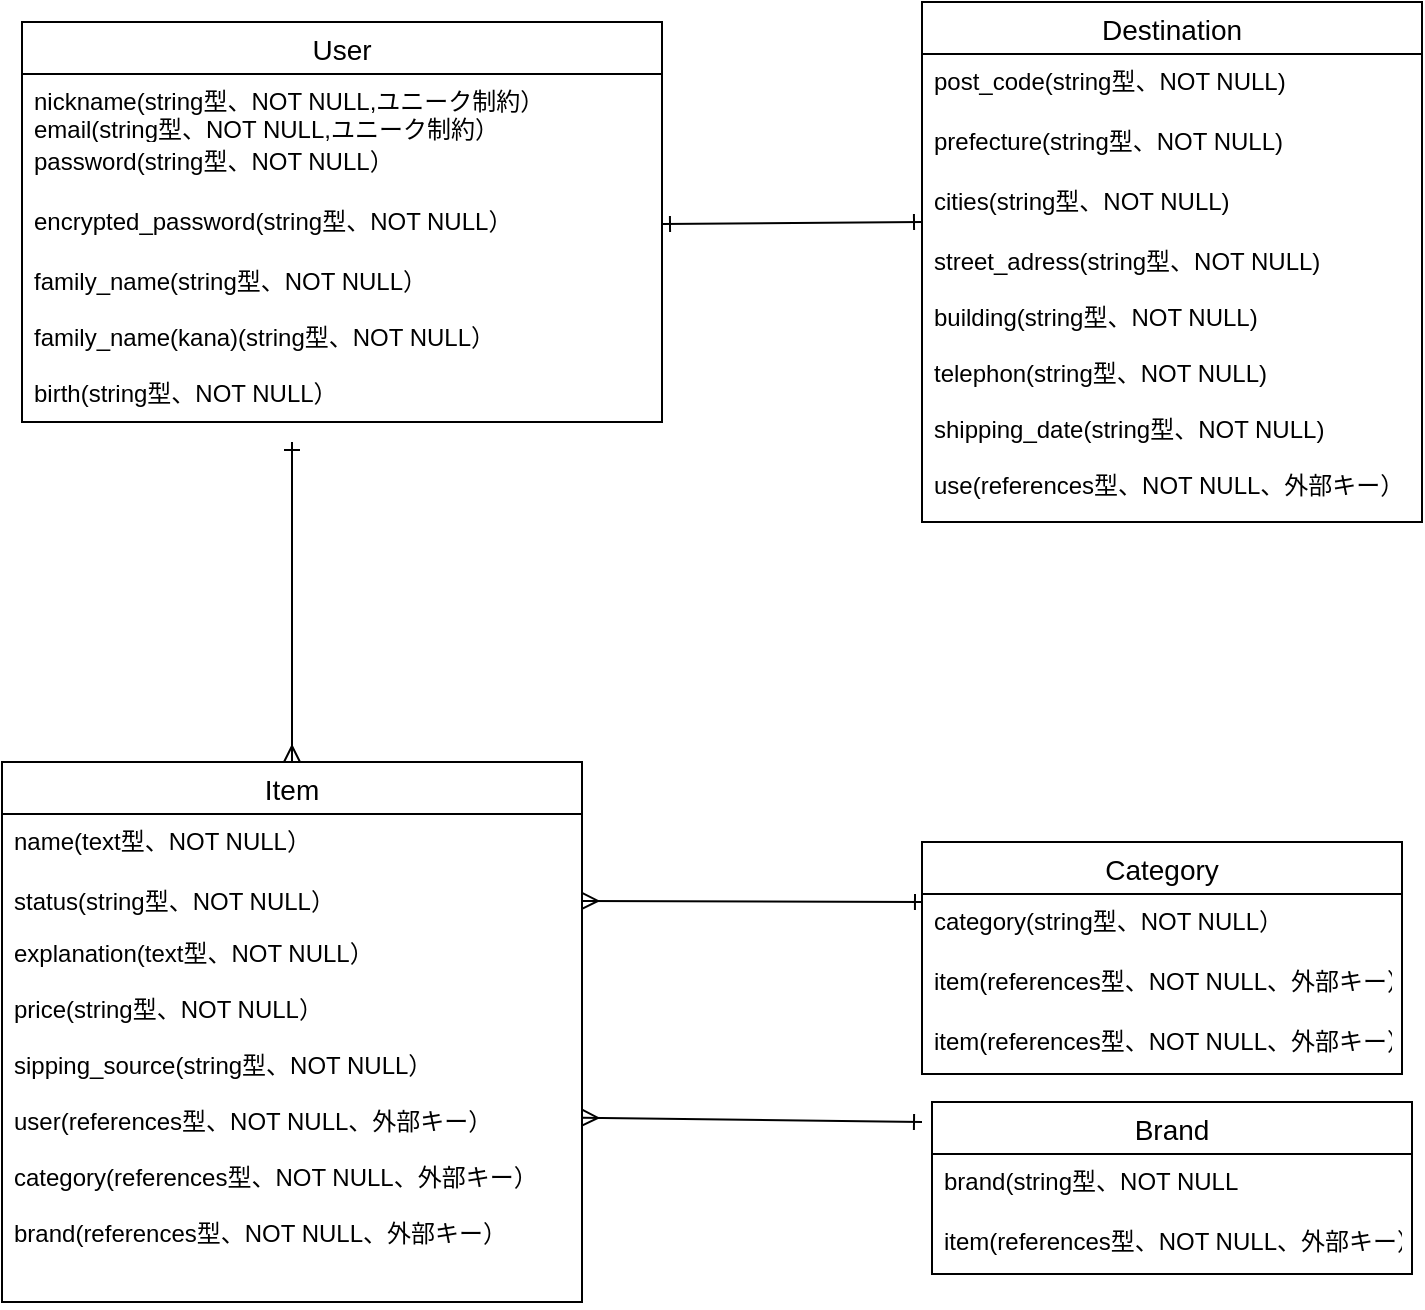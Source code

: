<mxfile>
    <diagram id="pUebRGRBEiVbnDIpRe2j" name="ページ1">
        <mxGraphModel dx="936" dy="667" grid="1" gridSize="10" guides="1" tooltips="1" connect="1" arrows="1" fold="1" page="1" pageScale="1" pageWidth="827" pageHeight="1169" math="0" shadow="0">
            <root>
                <mxCell id="0"/>
                <mxCell id="1" parent="0"/>
                <mxCell id="2" value="User" style="swimlane;fontStyle=0;childLayout=stackLayout;horizontal=1;startSize=26;horizontalStack=0;resizeParent=1;resizeParentMax=0;resizeLast=0;collapsible=1;marginBottom=0;align=center;fontSize=14;" vertex="1" parent="1">
                    <mxGeometry x="40" y="360" width="320" height="200" as="geometry"/>
                </mxCell>
                <mxCell id="3" value="nickname(string型、NOT NULL,ユニーク制約）&#10;email(string型、NOT NULL,ユニーク制約）&#10;&#10;" style="text;strokeColor=none;fillColor=none;spacingLeft=4;spacingRight=4;overflow=hidden;rotatable=0;points=[[0,0.5],[1,0.5]];portConstraint=eastwest;fontSize=12;" vertex="1" parent="2">
                    <mxGeometry y="26" width="320" height="30" as="geometry"/>
                </mxCell>
                <mxCell id="5" value="password(string型、NOT NULL）" style="text;strokeColor=none;fillColor=none;spacingLeft=4;spacingRight=4;overflow=hidden;rotatable=0;points=[[0,0.5],[1,0.5]];portConstraint=eastwest;fontSize=12;" vertex="1" parent="2">
                    <mxGeometry y="56" width="320" height="30" as="geometry"/>
                </mxCell>
                <mxCell id="37" value="encrypted_password(string型、NOT NULL）" style="text;strokeColor=none;fillColor=none;spacingLeft=4;spacingRight=4;overflow=hidden;rotatable=0;points=[[0,0.5],[1,0.5]];portConstraint=eastwest;fontSize=12;" vertex="1" parent="2">
                    <mxGeometry y="86" width="320" height="30" as="geometry"/>
                </mxCell>
                <mxCell id="7" value="family_name(string型、NOT NULL）&#10;&#10;family_name(kana)(string型、NOT NULL）&#10;&#10;birth(string型、NOT NULL）&#10;&#10;&#10;&#10;&#10;" style="text;strokeColor=none;fillColor=none;spacingLeft=4;spacingRight=4;overflow=hidden;rotatable=0;points=[[0,0.5],[1,0.5]];portConstraint=eastwest;fontSize=12;" vertex="1" parent="2">
                    <mxGeometry y="116" width="320" height="84" as="geometry"/>
                </mxCell>
                <mxCell id="42" style="edgeStyle=none;html=1;endArrow=ERone;endFill=0;startArrow=ERmany;startFill=0;" edge="1" parent="1" source="16">
                    <mxGeometry relative="1" as="geometry">
                        <mxPoint x="175" y="570" as="targetPoint"/>
                    </mxGeometry>
                </mxCell>
                <mxCell id="16" value="Item" style="swimlane;fontStyle=0;childLayout=stackLayout;horizontal=1;startSize=26;horizontalStack=0;resizeParent=1;resizeParentMax=0;resizeLast=0;collapsible=1;marginBottom=0;align=center;fontSize=14;" vertex="1" parent="1">
                    <mxGeometry x="30" y="730" width="290" height="270" as="geometry"/>
                </mxCell>
                <mxCell id="17" value="name(text型、NOT NULL）" style="text;strokeColor=none;fillColor=none;spacingLeft=4;spacingRight=4;overflow=hidden;rotatable=0;points=[[0,0.5],[1,0.5]];portConstraint=eastwest;fontSize=12;" vertex="1" parent="16">
                    <mxGeometry y="26" width="290" height="30" as="geometry"/>
                </mxCell>
                <mxCell id="18" value="status(string型、NOT NULL）" style="text;strokeColor=none;fillColor=none;spacingLeft=4;spacingRight=4;overflow=hidden;rotatable=0;points=[[0,0.5],[1,0.5]];portConstraint=eastwest;fontSize=12;" vertex="1" parent="16">
                    <mxGeometry y="56" width="290" height="26" as="geometry"/>
                </mxCell>
                <mxCell id="19" value="explanation(text型、NOT NULL）&#10;&#10;price(string型、NOT NULL）&#10;&#10;sipping_source(string型、NOT NULL）&#10;&#10;user(references型、NOT NULL、外部キー）&#10;&#10;category(references型、NOT NULL、外部キー）&#10;&#10;brand(references型、NOT NULL、外部キー）" style="text;strokeColor=none;fillColor=none;spacingLeft=4;spacingRight=4;overflow=hidden;rotatable=0;points=[[0,0.5],[1,0.5]];portConstraint=eastwest;fontSize=12;" vertex="1" parent="16">
                    <mxGeometry y="82" width="290" height="188" as="geometry"/>
                </mxCell>
                <mxCell id="20" value="Destination" style="swimlane;fontStyle=0;childLayout=stackLayout;horizontal=1;startSize=26;horizontalStack=0;resizeParent=1;resizeParentMax=0;resizeLast=0;collapsible=1;marginBottom=0;align=center;fontSize=14;" vertex="1" parent="1">
                    <mxGeometry x="490" y="350" width="250" height="260" as="geometry"/>
                </mxCell>
                <mxCell id="21" value="post_code(string型、NOT NULL)" style="text;strokeColor=none;fillColor=none;spacingLeft=4;spacingRight=4;overflow=hidden;rotatable=0;points=[[0,0.5],[1,0.5]];portConstraint=eastwest;fontSize=12;" vertex="1" parent="20">
                    <mxGeometry y="26" width="250" height="30" as="geometry"/>
                </mxCell>
                <mxCell id="22" value="prefecture(string型、NOT NULL)" style="text;strokeColor=none;fillColor=none;spacingLeft=4;spacingRight=4;overflow=hidden;rotatable=0;points=[[0,0.5],[1,0.5]];portConstraint=eastwest;fontSize=12;" vertex="1" parent="20">
                    <mxGeometry y="56" width="250" height="30" as="geometry"/>
                </mxCell>
                <mxCell id="23" value="cities(string型、NOT NULL)" style="text;strokeColor=none;fillColor=none;spacingLeft=4;spacingRight=4;overflow=hidden;rotatable=0;points=[[0,0.5],[1,0.5]];portConstraint=eastwest;fontSize=12;" vertex="1" parent="20">
                    <mxGeometry y="86" width="250" height="30" as="geometry"/>
                </mxCell>
                <mxCell id="38" value="street_adress(string型、NOT NULL)&#10;&#10;building(string型、NOT NULL)&#10;&#10;telephon(string型、NOT NULL)&#10;&#10;shipping_date(string型、NOT NULL)&#10;&#10;use(references型、NOT NULL、外部キー）" style="text;strokeColor=none;fillColor=none;spacingLeft=4;spacingRight=4;overflow=hidden;rotatable=0;points=[[0,0.5],[1,0.5]];portConstraint=eastwest;fontSize=12;" vertex="1" parent="20">
                    <mxGeometry y="116" width="250" height="144" as="geometry"/>
                </mxCell>
                <mxCell id="24" value="Category" style="swimlane;fontStyle=0;childLayout=stackLayout;horizontal=1;startSize=26;horizontalStack=0;resizeParent=1;resizeParentMax=0;resizeLast=0;collapsible=1;marginBottom=0;align=center;fontSize=14;" vertex="1" parent="1">
                    <mxGeometry x="490" y="770" width="240" height="116" as="geometry"/>
                </mxCell>
                <mxCell id="25" value="category(string型、NOT NULL）" style="text;strokeColor=none;fillColor=none;spacingLeft=4;spacingRight=4;overflow=hidden;rotatable=0;points=[[0,0.5],[1,0.5]];portConstraint=eastwest;fontSize=12;" vertex="1" parent="24">
                    <mxGeometry y="26" width="240" height="30" as="geometry"/>
                </mxCell>
                <mxCell id="45" value="item(references型、NOT NULL、外部キー）" style="text;strokeColor=none;fillColor=none;spacingLeft=4;spacingRight=4;overflow=hidden;rotatable=0;points=[[0,0.5],[1,0.5]];portConstraint=eastwest;fontSize=12;" vertex="1" parent="24">
                    <mxGeometry y="56" width="240" height="30" as="geometry"/>
                </mxCell>
                <mxCell id="27" value="item(references型、NOT NULL、外部キー）" style="text;strokeColor=none;fillColor=none;spacingLeft=4;spacingRight=4;overflow=hidden;rotatable=0;points=[[0,0.5],[1,0.5]];portConstraint=eastwest;fontSize=12;" vertex="1" parent="24">
                    <mxGeometry y="86" width="240" height="30" as="geometry"/>
                </mxCell>
                <mxCell id="28" value="Brand" style="swimlane;fontStyle=0;childLayout=stackLayout;horizontal=1;startSize=26;horizontalStack=0;resizeParent=1;resizeParentMax=0;resizeLast=0;collapsible=1;marginBottom=0;align=center;fontSize=14;" vertex="1" parent="1">
                    <mxGeometry x="495" y="900" width="240" height="86" as="geometry"/>
                </mxCell>
                <mxCell id="29" value="brand(string型、NOT NULL" style="text;strokeColor=none;fillColor=none;spacingLeft=4;spacingRight=4;overflow=hidden;rotatable=0;points=[[0,0.5],[1,0.5]];portConstraint=eastwest;fontSize=12;" vertex="1" parent="28">
                    <mxGeometry y="26" width="240" height="30" as="geometry"/>
                </mxCell>
                <mxCell id="30" value="item(references型、NOT NULL、外部キー）" style="text;strokeColor=none;fillColor=none;spacingLeft=4;spacingRight=4;overflow=hidden;rotatable=0;points=[[0,0.5],[1,0.5]];portConstraint=eastwest;fontSize=12;" vertex="1" parent="28">
                    <mxGeometry y="56" width="240" height="30" as="geometry"/>
                </mxCell>
                <mxCell id="41" style="edgeStyle=none;html=1;exitX=1;exitY=0.5;exitDx=0;exitDy=0;entryX=0;entryY=0.8;entryDx=0;entryDy=0;entryPerimeter=0;startArrow=ERone;startFill=0;endArrow=ERone;endFill=0;" edge="1" parent="1" source="37" target="23">
                    <mxGeometry relative="1" as="geometry">
                        <mxPoint x="470" y="461" as="targetPoint"/>
                    </mxGeometry>
                </mxCell>
                <mxCell id="43" style="edgeStyle=none;html=1;startArrow=ERmany;startFill=0;endArrow=ERone;endFill=0;" edge="1" parent="1" source="19">
                    <mxGeometry relative="1" as="geometry">
                        <mxPoint x="490" y="910" as="targetPoint"/>
                    </mxGeometry>
                </mxCell>
                <mxCell id="44" style="edgeStyle=none;html=1;entryX=0.002;entryY=0.133;entryDx=0;entryDy=0;entryPerimeter=0;endArrow=ERone;endFill=0;startArrow=ERmany;startFill=0;" edge="1" parent="1" source="18" target="25">
                    <mxGeometry relative="1" as="geometry"/>
                </mxCell>
            </root>
        </mxGraphModel>
    </diagram>
</mxfile>